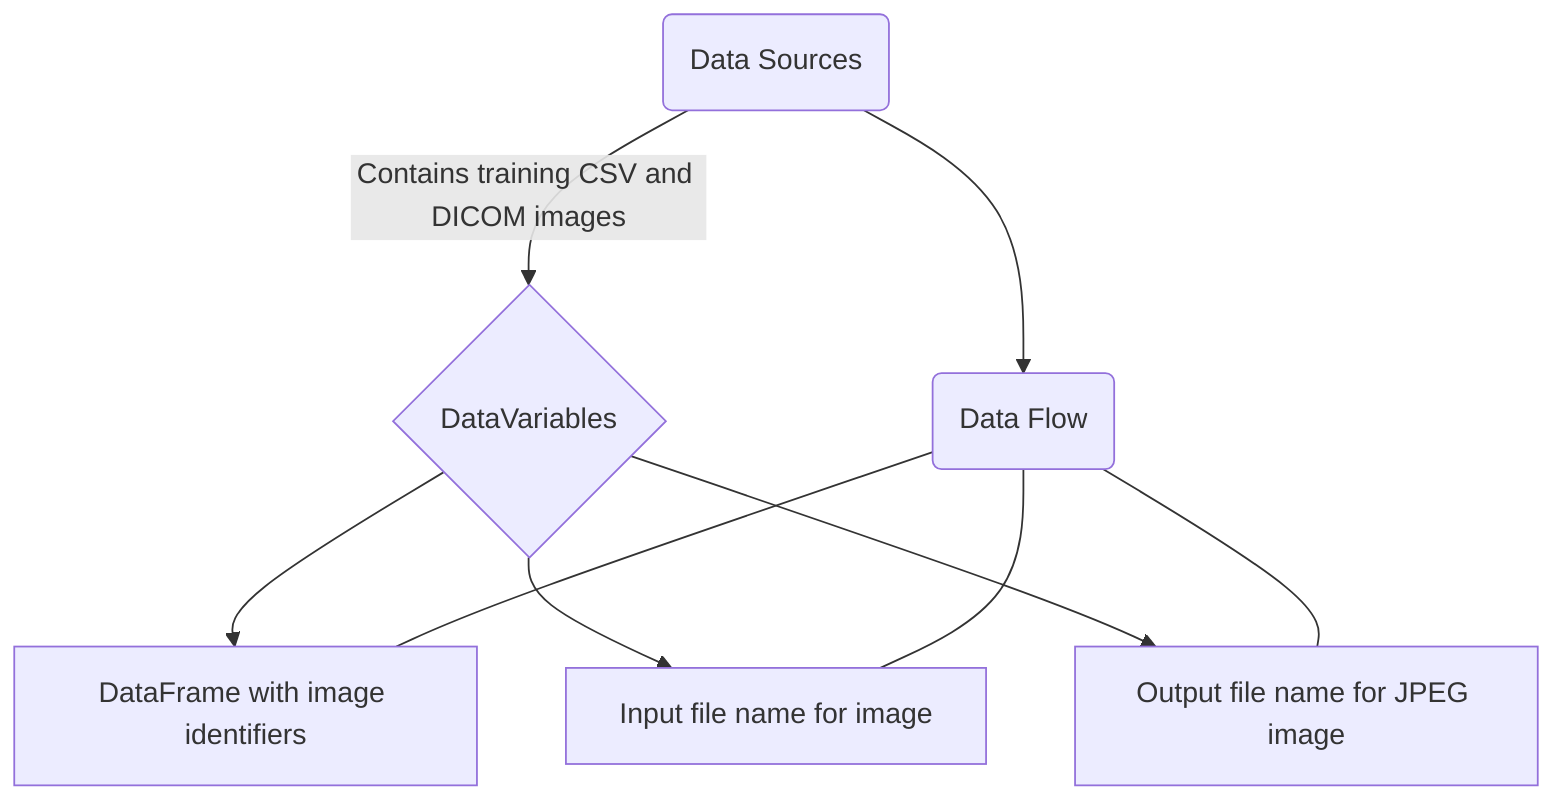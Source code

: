 graph TD;
    A(Data Sources) -->|"Contains training CSV and DICOM images"| B{DataVariables};
    B --> C["DataFrame with image identifiers"];
    B --> D["Input file name for image"];
    B --> E["Output file name for JPEG image"];
    A --> F(Data Flow);
    F --- C;
    F --- D;
    F --- E;